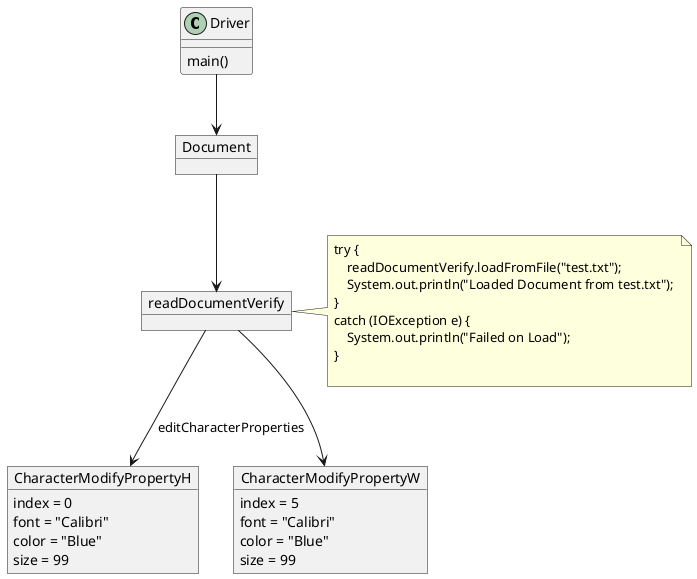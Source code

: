 @startuml thirdDiagram

Class Driver {
    main() 
}

object Document 

object CharacterModifyPropertyH {
    index = 0
    font = "Calibri"
    color = "Blue"
    size = 99 
}

object CharacterModifyPropertyW {
    index = 5
    font = "Calibri"
    color = "Blue"
    size = 99 
}

object readDocumentVerify

note right of readDocumentVerify
    try {
        readDocumentVerify.loadFromFile("test.txt"); 
        System.out.println("Loaded Document from test.txt"); 
    }
    catch (IOException e) {
        System.out.println("Failed on Load");
    }

end note 

Document --> readDocumentVerify
readDocumentVerify --> CharacterModifyPropertyH : editCharacterProperties
readDocumentVerify --> CharacterModifyPropertyW
Driver --> Document


